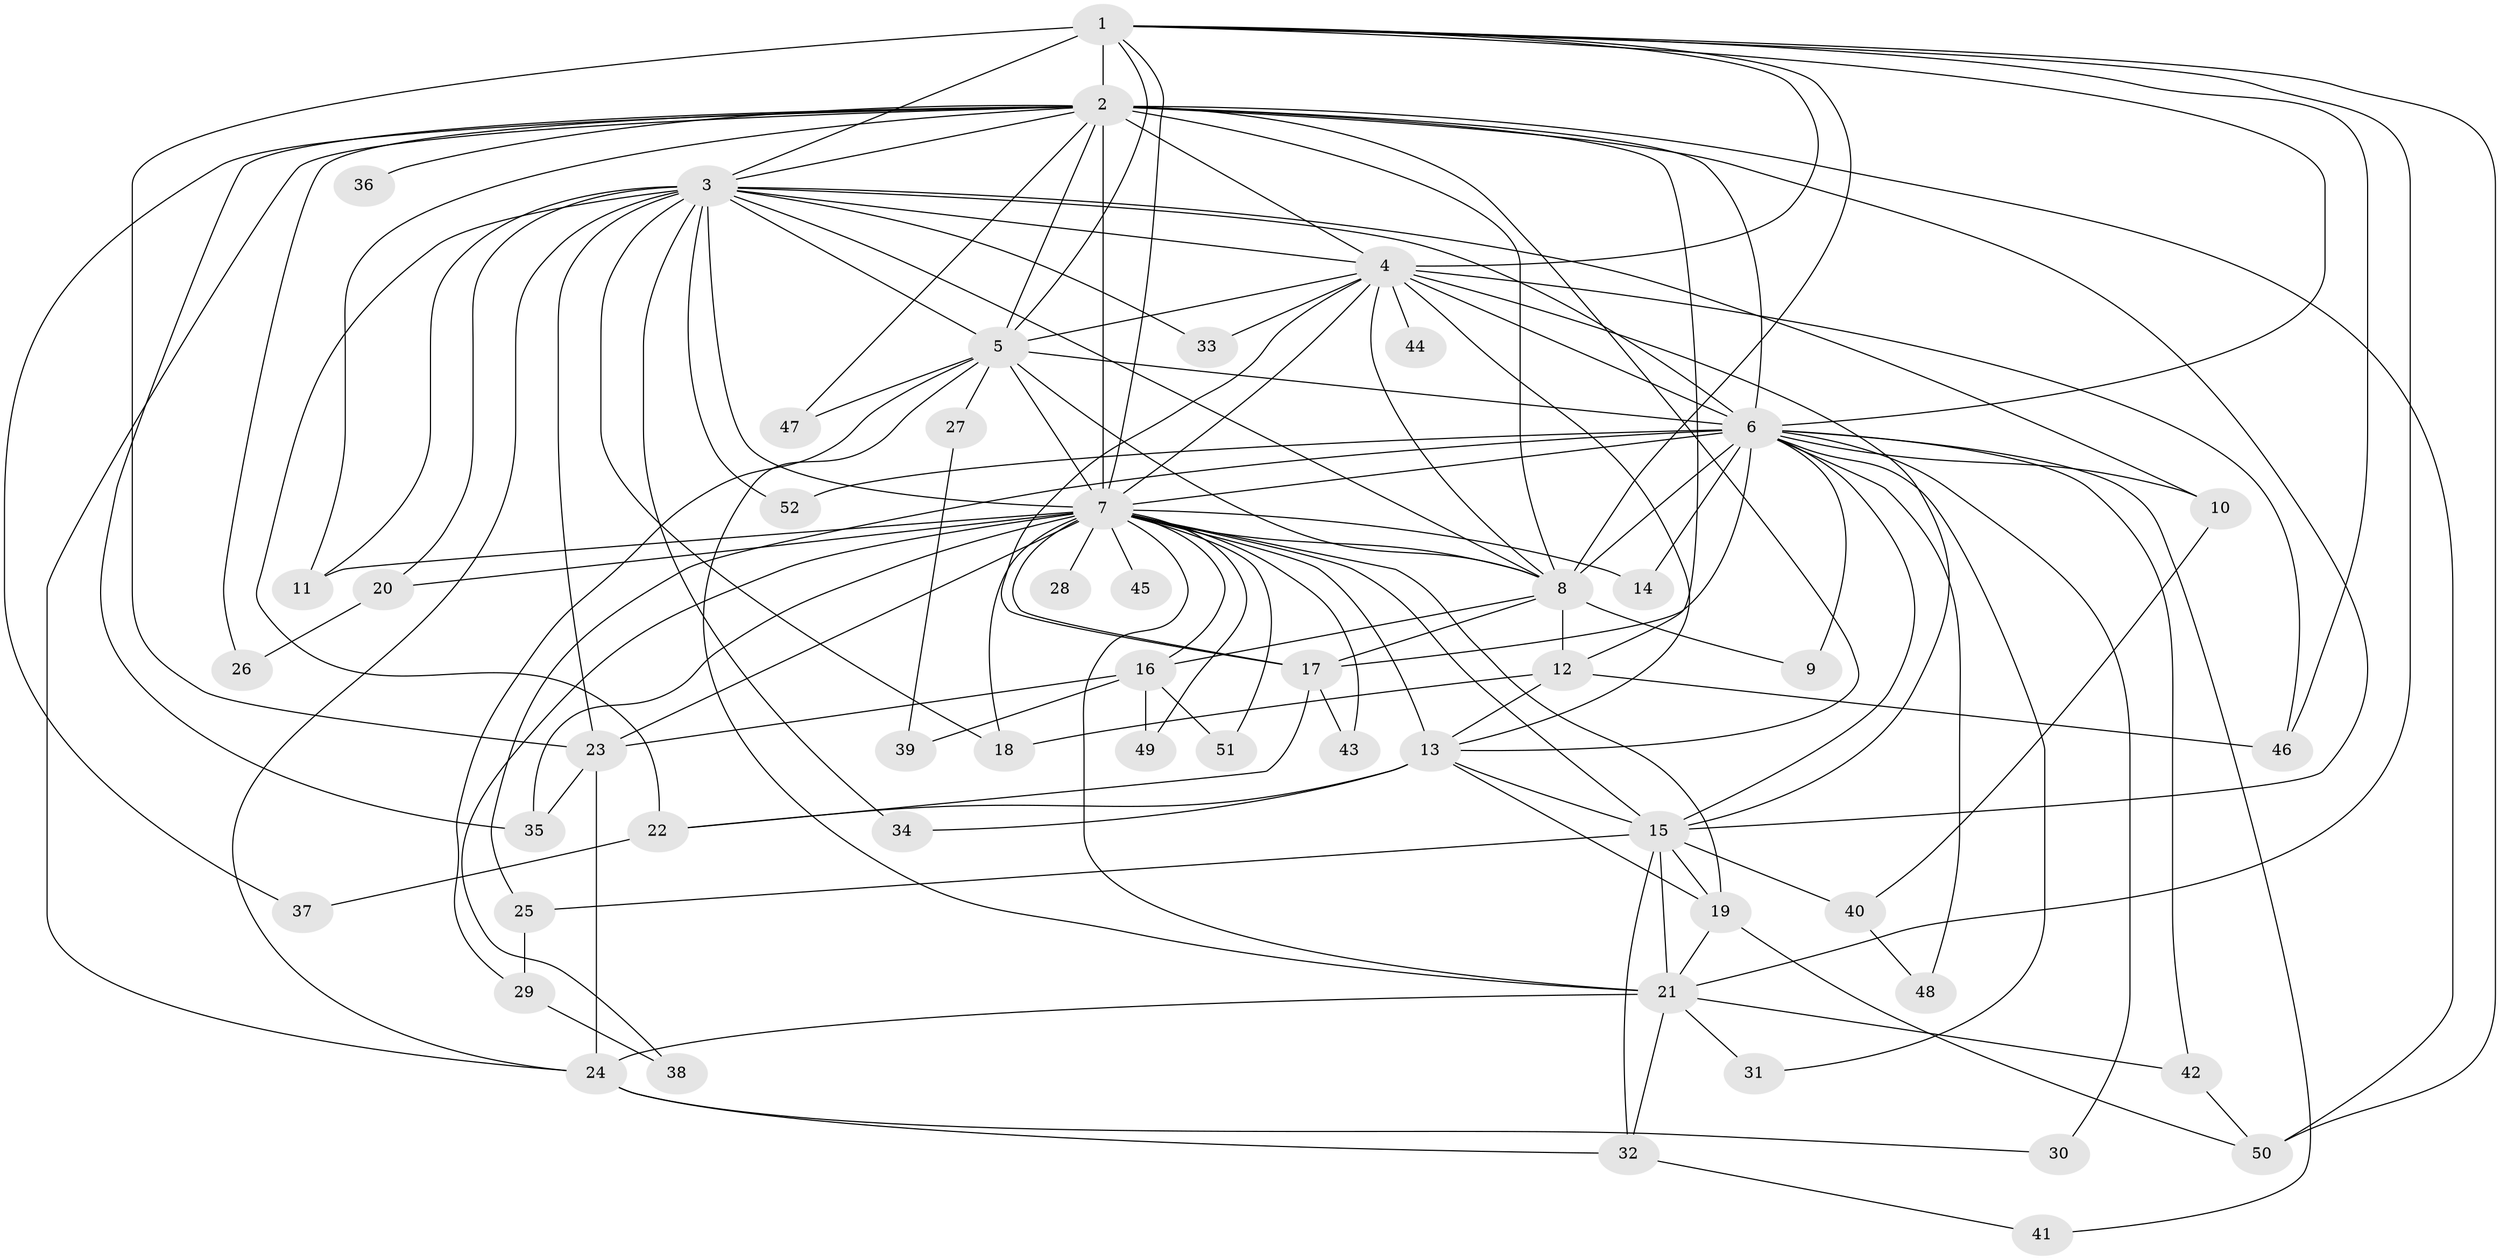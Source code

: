 // original degree distribution, {22: 0.009615384615384616, 24: 0.019230769230769232, 17: 0.028846153846153848, 25: 0.009615384615384616, 19: 0.019230769230769232, 14: 0.009615384615384616, 3: 0.2403846153846154, 2: 0.5096153846153846, 7: 0.038461538461538464, 8: 0.009615384615384616, 4: 0.057692307692307696, 6: 0.019230769230769232, 5: 0.028846153846153848}
// Generated by graph-tools (version 1.1) at 2025/35/03/09/25 02:35:00]
// undirected, 52 vertices, 134 edges
graph export_dot {
graph [start="1"]
  node [color=gray90,style=filled];
  1;
  2;
  3;
  4;
  5;
  6;
  7;
  8;
  9;
  10;
  11;
  12;
  13;
  14;
  15;
  16;
  17;
  18;
  19;
  20;
  21;
  22;
  23;
  24;
  25;
  26;
  27;
  28;
  29;
  30;
  31;
  32;
  33;
  34;
  35;
  36;
  37;
  38;
  39;
  40;
  41;
  42;
  43;
  44;
  45;
  46;
  47;
  48;
  49;
  50;
  51;
  52;
  1 -- 2 [weight=3.0];
  1 -- 3 [weight=1.0];
  1 -- 4 [weight=1.0];
  1 -- 5 [weight=1.0];
  1 -- 6 [weight=2.0];
  1 -- 7 [weight=2.0];
  1 -- 8 [weight=1.0];
  1 -- 21 [weight=1.0];
  1 -- 23 [weight=8.0];
  1 -- 46 [weight=1.0];
  1 -- 50 [weight=1.0];
  2 -- 3 [weight=2.0];
  2 -- 4 [weight=2.0];
  2 -- 5 [weight=3.0];
  2 -- 6 [weight=4.0];
  2 -- 7 [weight=13.0];
  2 -- 8 [weight=2.0];
  2 -- 11 [weight=2.0];
  2 -- 12 [weight=2.0];
  2 -- 13 [weight=1.0];
  2 -- 15 [weight=1.0];
  2 -- 24 [weight=1.0];
  2 -- 26 [weight=1.0];
  2 -- 35 [weight=1.0];
  2 -- 36 [weight=3.0];
  2 -- 37 [weight=1.0];
  2 -- 47 [weight=1.0];
  2 -- 50 [weight=1.0];
  3 -- 4 [weight=1.0];
  3 -- 5 [weight=1.0];
  3 -- 6 [weight=3.0];
  3 -- 7 [weight=1.0];
  3 -- 8 [weight=1.0];
  3 -- 10 [weight=1.0];
  3 -- 11 [weight=2.0];
  3 -- 18 [weight=1.0];
  3 -- 20 [weight=1.0];
  3 -- 22 [weight=1.0];
  3 -- 23 [weight=4.0];
  3 -- 24 [weight=1.0];
  3 -- 33 [weight=1.0];
  3 -- 34 [weight=1.0];
  3 -- 52 [weight=1.0];
  4 -- 5 [weight=1.0];
  4 -- 6 [weight=3.0];
  4 -- 7 [weight=1.0];
  4 -- 8 [weight=1.0];
  4 -- 13 [weight=1.0];
  4 -- 15 [weight=1.0];
  4 -- 17 [weight=1.0];
  4 -- 33 [weight=1.0];
  4 -- 44 [weight=1.0];
  4 -- 46 [weight=1.0];
  5 -- 6 [weight=3.0];
  5 -- 7 [weight=3.0];
  5 -- 8 [weight=1.0];
  5 -- 21 [weight=1.0];
  5 -- 27 [weight=1.0];
  5 -- 29 [weight=1.0];
  5 -- 47 [weight=1.0];
  6 -- 7 [weight=2.0];
  6 -- 8 [weight=3.0];
  6 -- 9 [weight=1.0];
  6 -- 10 [weight=1.0];
  6 -- 14 [weight=1.0];
  6 -- 15 [weight=1.0];
  6 -- 17 [weight=1.0];
  6 -- 25 [weight=1.0];
  6 -- 30 [weight=1.0];
  6 -- 31 [weight=1.0];
  6 -- 41 [weight=1.0];
  6 -- 42 [weight=1.0];
  6 -- 48 [weight=1.0];
  6 -- 52 [weight=1.0];
  7 -- 8 [weight=1.0];
  7 -- 11 [weight=1.0];
  7 -- 13 [weight=2.0];
  7 -- 14 [weight=2.0];
  7 -- 15 [weight=2.0];
  7 -- 16 [weight=2.0];
  7 -- 17 [weight=2.0];
  7 -- 18 [weight=1.0];
  7 -- 19 [weight=1.0];
  7 -- 20 [weight=1.0];
  7 -- 21 [weight=1.0];
  7 -- 23 [weight=1.0];
  7 -- 28 [weight=2.0];
  7 -- 35 [weight=1.0];
  7 -- 38 [weight=1.0];
  7 -- 43 [weight=1.0];
  7 -- 45 [weight=1.0];
  7 -- 49 [weight=1.0];
  7 -- 51 [weight=1.0];
  8 -- 9 [weight=1.0];
  8 -- 12 [weight=1.0];
  8 -- 16 [weight=1.0];
  8 -- 17 [weight=1.0];
  10 -- 40 [weight=1.0];
  12 -- 13 [weight=1.0];
  12 -- 18 [weight=2.0];
  12 -- 46 [weight=1.0];
  13 -- 15 [weight=1.0];
  13 -- 19 [weight=1.0];
  13 -- 22 [weight=1.0];
  13 -- 34 [weight=1.0];
  15 -- 19 [weight=1.0];
  15 -- 21 [weight=1.0];
  15 -- 25 [weight=1.0];
  15 -- 32 [weight=1.0];
  15 -- 40 [weight=1.0];
  16 -- 23 [weight=1.0];
  16 -- 39 [weight=1.0];
  16 -- 49 [weight=1.0];
  16 -- 51 [weight=1.0];
  17 -- 22 [weight=1.0];
  17 -- 43 [weight=1.0];
  19 -- 21 [weight=1.0];
  19 -- 50 [weight=1.0];
  20 -- 26 [weight=1.0];
  21 -- 24 [weight=2.0];
  21 -- 31 [weight=1.0];
  21 -- 32 [weight=1.0];
  21 -- 42 [weight=1.0];
  22 -- 37 [weight=1.0];
  23 -- 24 [weight=1.0];
  23 -- 35 [weight=1.0];
  24 -- 30 [weight=1.0];
  24 -- 32 [weight=1.0];
  25 -- 29 [weight=1.0];
  27 -- 39 [weight=1.0];
  29 -- 38 [weight=1.0];
  32 -- 41 [weight=1.0];
  40 -- 48 [weight=1.0];
  42 -- 50 [weight=1.0];
}
